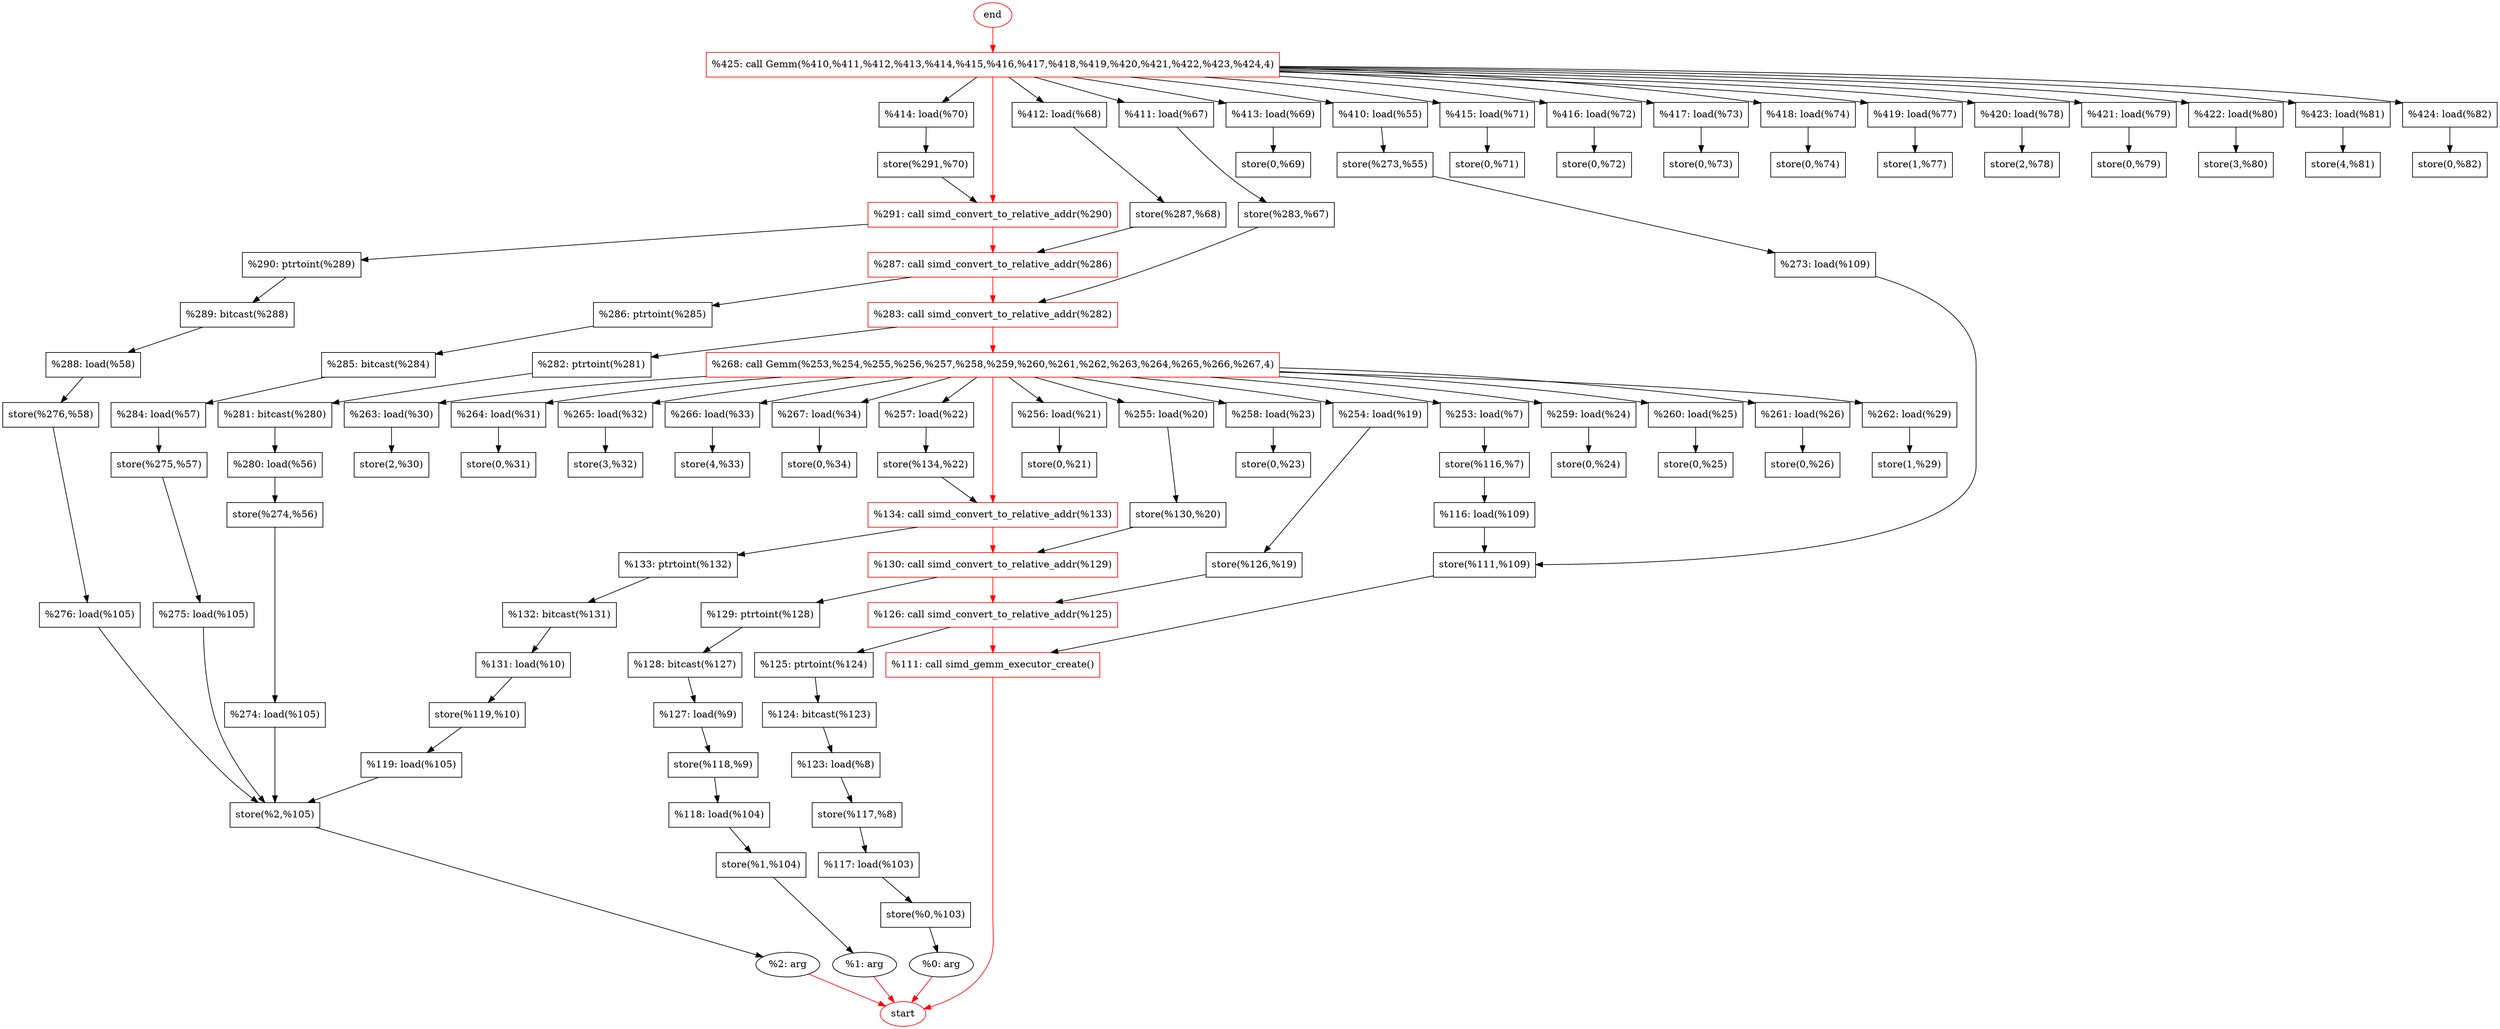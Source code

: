 digraph "foo" {
	start[shape=ellipse, label="start", color=red]
	end[shape=ellipse, label="end", color=red]
	node_0000[shape=ellipse, label="%0: arg"]
	node_0001[shape=ellipse, label="%1: arg"]
	node_0002[shape=ellipse, label="%2: arg"]
	node_0110[shape=record, label="store(%0,%103)"]
	node_0111[shape=record, label="store(%1,%104)"]
	node_0112[shape=record, label="store(%2,%105)"]
	node_0116[shape=record, label="%111: call simd_gemm_executor_create()", color=red]
	node_0117[shape=record, label="store(%111,%109)"]
	node_0125[shape=record, label="%116: load(%109)"]
	node_0126[shape=record, label="%117: load(%103)"]
	node_0127[shape=record, label="%118: load(%104)"]
	node_0128[shape=record, label="%119: load(%105)"]
	node_0132[shape=record, label="store(%116,%7)"]
	node_0133[shape=record, label="store(%117,%8)"]
	node_0134[shape=record, label="store(%118,%9)"]
	node_0135[shape=record, label="store(%119,%10)"]
	node_0144[shape=record, label="%123: load(%8)"]
	node_0145[shape=record, label="%124: bitcast(%123)"]
	node_0146[shape=record, label="%125: ptrtoint(%124)"]
	node_0147[shape=record, label="%126: call simd_convert_to_relative_addr(%125)", color=red]
	node_0148[shape=record, label="store(%126,%19)"]
	node_0149[shape=record, label="%127: load(%9)"]
	node_0150[shape=record, label="%128: bitcast(%127)"]
	node_0151[shape=record, label="%129: ptrtoint(%128)"]
	node_0152[shape=record, label="%130: call simd_convert_to_relative_addr(%129)", color=red]
	node_0153[shape=record, label="store(%130,%20)"]
	node_0154[shape=record, label="store(0,%21)"]
	node_0155[shape=record, label="%131: load(%10)"]
	node_0156[shape=record, label="%132: bitcast(%131)"]
	node_0157[shape=record, label="%133: ptrtoint(%132)"]
	node_0158[shape=record, label="%134: call simd_convert_to_relative_addr(%133)", color=red]
	node_0159[shape=record, label="store(%134,%22)"]
	node_0160[shape=record, label="store(0,%23)"]
	node_0161[shape=record, label="store(0,%24)"]
	node_0162[shape=record, label="store(0,%25)"]
	node_0163[shape=record, label="store(0,%26)"]
	node_0166[shape=record, label="store(1,%29)"]
	node_0167[shape=record, label="store(2,%30)"]
	node_0168[shape=record, label="store(0,%31)"]
	node_0169[shape=record, label="store(3,%32)"]
	node_0170[shape=record, label="store(4,%33)"]
	node_0171[shape=record, label="store(0,%34)"]
	node_0319[shape=record, label="%253: load(%7)"]
	node_0320[shape=record, label="%254: load(%19)"]
	node_0321[shape=record, label="%255: load(%20)"]
	node_0322[shape=record, label="%256: load(%21)"]
	node_0323[shape=record, label="%257: load(%22)"]
	node_0324[shape=record, label="%258: load(%23)"]
	node_0325[shape=record, label="%259: load(%24)"]
	node_0326[shape=record, label="%260: load(%25)"]
	node_0327[shape=record, label="%261: load(%26)"]
	node_0328[shape=record, label="%262: load(%29)"]
	node_0329[shape=record, label="%263: load(%30)"]
	node_0330[shape=record, label="%264: load(%31)"]
	node_0331[shape=record, label="%265: load(%32)"]
	node_0332[shape=record, label="%266: load(%33)"]
	node_0333[shape=record, label="%267: load(%34)"]
	node_0334[shape=record, label="%268: call Gemm(%253,%254,%255,%256,%257,%258,%259,%260,%261,%262,%263,%264,%265,%266,%267,4)", color=red]
	node_0341[shape=record, label="%273: load(%109)"]
	node_0342[shape=record, label="%274: load(%105)"]
	node_0343[shape=record, label="%275: load(%105)"]
	node_0344[shape=record, label="%276: load(%105)"]
	node_0348[shape=record, label="store(%273,%55)"]
	node_0349[shape=record, label="store(%274,%56)"]
	node_0350[shape=record, label="store(%275,%57)"]
	node_0351[shape=record, label="store(%276,%58)"]
	node_0360[shape=record, label="%280: load(%56)"]
	node_0361[shape=record, label="%281: bitcast(%280)"]
	node_0362[shape=record, label="%282: ptrtoint(%281)"]
	node_0363[shape=record, label="%283: call simd_convert_to_relative_addr(%282)", color=red]
	node_0364[shape=record, label="store(%283,%67)"]
	node_0365[shape=record, label="%284: load(%57)"]
	node_0366[shape=record, label="%285: bitcast(%284)"]
	node_0367[shape=record, label="%286: ptrtoint(%285)"]
	node_0368[shape=record, label="%287: call simd_convert_to_relative_addr(%286)", color=red]
	node_0369[shape=record, label="store(%287,%68)"]
	node_0370[shape=record, label="store(0,%69)"]
	node_0371[shape=record, label="%288: load(%58)"]
	node_0372[shape=record, label="%289: bitcast(%288)"]
	node_0373[shape=record, label="%290: ptrtoint(%289)"]
	node_0374[shape=record, label="%291: call simd_convert_to_relative_addr(%290)", color=red]
	node_0375[shape=record, label="store(%291,%70)"]
	node_0376[shape=record, label="store(0,%71)"]
	node_0377[shape=record, label="store(0,%72)"]
	node_0378[shape=record, label="store(0,%73)"]
	node_0379[shape=record, label="store(0,%74)"]
	node_0382[shape=record, label="store(1,%77)"]
	node_0383[shape=record, label="store(2,%78)"]
	node_0384[shape=record, label="store(0,%79)"]
	node_0385[shape=record, label="store(3,%80)"]
	node_0386[shape=record, label="store(4,%81)"]
	node_0387[shape=record, label="store(0,%82)"]
	node_0535[shape=record, label="%410: load(%55)"]
	node_0536[shape=record, label="%411: load(%67)"]
	node_0537[shape=record, label="%412: load(%68)"]
	node_0538[shape=record, label="%413: load(%69)"]
	node_0539[shape=record, label="%414: load(%70)"]
	node_0540[shape=record, label="%415: load(%71)"]
	node_0541[shape=record, label="%416: load(%72)"]
	node_0542[shape=record, label="%417: load(%73)"]
	node_0543[shape=record, label="%418: load(%74)"]
	node_0544[shape=record, label="%419: load(%77)"]
	node_0545[shape=record, label="%420: load(%78)"]
	node_0546[shape=record, label="%421: load(%79)"]
	node_0547[shape=record, label="%422: load(%80)"]
	node_0548[shape=record, label="%423: load(%81)"]
	node_0549[shape=record, label="%424: load(%82)"]
	node_0550[shape=record, label="%425: call Gemm(%410,%411,%412,%413,%414,%415,%416,%417,%418,%419,%420,%421,%422,%423,%424,4)", color=red]
	node_0110 -> node_0000 
	node_0111 -> node_0001 
	node_0112 -> node_0002 
	node_0117 -> node_0116 
	node_0125 -> node_0117 
	node_0126 -> node_0110 
	node_0127 -> node_0111 
	node_0128 -> node_0112 
	node_0132 -> node_0125 
	node_0133 -> node_0126 
	node_0134 -> node_0127 
	node_0135 -> node_0128 
	node_0144 -> node_0133 
	node_0145 -> node_0144 
	node_0146 -> node_0145 
	node_0147 -> node_0146 
	node_0148 -> node_0147 
	node_0149 -> node_0134 
	node_0150 -> node_0149 
	node_0151 -> node_0150 
	node_0152 -> node_0151 
	node_0153 -> node_0152 
	node_0155 -> node_0135 
	node_0156 -> node_0155 
	node_0157 -> node_0156 
	node_0158 -> node_0157 
	node_0159 -> node_0158 
	node_0319 -> node_0132 
	node_0320 -> node_0148 
	node_0321 -> node_0153 
	node_0322 -> node_0154 
	node_0323 -> node_0159 
	node_0324 -> node_0160 
	node_0325 -> node_0161 
	node_0326 -> node_0162 
	node_0327 -> node_0163 
	node_0328 -> node_0166 
	node_0329 -> node_0167 
	node_0330 -> node_0168 
	node_0331 -> node_0169 
	node_0332 -> node_0170 
	node_0333 -> node_0171 
	node_0334 -> node_0319 
	node_0334 -> node_0320 
	node_0334 -> node_0321 
	node_0334 -> node_0322 
	node_0334 -> node_0323 
	node_0334 -> node_0324 
	node_0334 -> node_0325 
	node_0334 -> node_0326 
	node_0334 -> node_0327 
	node_0334 -> node_0328 
	node_0334 -> node_0329 
	node_0334 -> node_0330 
	node_0334 -> node_0331 
	node_0334 -> node_0332 
	node_0334 -> node_0333 
	node_0341 -> node_0117 
	node_0342 -> node_0112 
	node_0343 -> node_0112 
	node_0344 -> node_0112 
	node_0348 -> node_0341 
	node_0349 -> node_0342 
	node_0350 -> node_0343 
	node_0351 -> node_0344 
	node_0360 -> node_0349 
	node_0361 -> node_0360 
	node_0362 -> node_0361 
	node_0363 -> node_0362 
	node_0364 -> node_0363 
	node_0365 -> node_0350 
	node_0366 -> node_0365 
	node_0367 -> node_0366 
	node_0368 -> node_0367 
	node_0369 -> node_0368 
	node_0371 -> node_0351 
	node_0372 -> node_0371 
	node_0373 -> node_0372 
	node_0374 -> node_0373 
	node_0375 -> node_0374 
	node_0535 -> node_0348 
	node_0536 -> node_0364 
	node_0537 -> node_0369 
	node_0538 -> node_0370 
	node_0539 -> node_0375 
	node_0540 -> node_0376 
	node_0541 -> node_0377 
	node_0542 -> node_0378 
	node_0543 -> node_0379 
	node_0544 -> node_0382 
	node_0545 -> node_0383 
	node_0546 -> node_0384 
	node_0547 -> node_0385 
	node_0548 -> node_0386 
	node_0549 -> node_0387 
	node_0550 -> node_0535 
	node_0550 -> node_0536 
	node_0550 -> node_0537 
	node_0550 -> node_0538 
	node_0550 -> node_0539 
	node_0550 -> node_0540 
	node_0550 -> node_0541 
	node_0550 -> node_0542 
	node_0550 -> node_0543 
	node_0550 -> node_0544 
	node_0550 -> node_0545 
	node_0550 -> node_0546 
	node_0550 -> node_0547 
	node_0550 -> node_0548 
	node_0550 -> node_0549 
	node_0000 -> start [color=red, weight=100]
	node_0001 -> start [color=red, weight=100]
	node_0002 -> start [color=red, weight=100]
	node_0116 -> start [color=red, weight=100]
	node_0147 -> node_0116 [color=red, weight=100]
	node_0152 -> node_0147 [color=red, weight=100]
	node_0158 -> node_0152 [color=red, weight=100]
	node_0334 -> node_0158 [color=red, weight=100]
	node_0363 -> node_0334 [color=red, weight=100]
	node_0368 -> node_0363 [color=red, weight=100]
	node_0374 -> node_0368 [color=red, weight=100]
	node_0550 -> node_0374 [color=red, weight=100]
	end -> node_0550 [color=red, weight=100]
}
